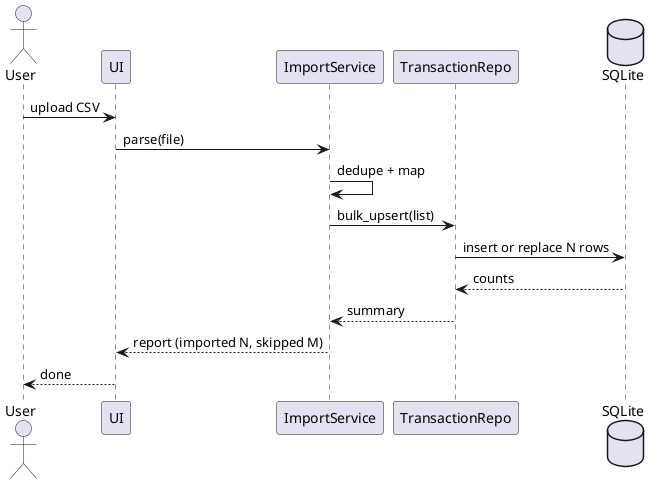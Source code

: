 @startuml seq_import_csv.puml
actor User
participant "UI" as UI
participant "ImportService" as IS
participant "TransactionRepo" as Repo
database "SQLite" as DB
User -> UI: upload CSV
UI -> IS: parse(file)
IS -> IS: dedupe + map
IS -> Repo: bulk_upsert(list)
Repo -> DB: insert or replace N rows
DB --> Repo: counts
Repo --> IS: summary
IS --> UI: report (imported N, skipped M)
UI --> User: done
@enduml

